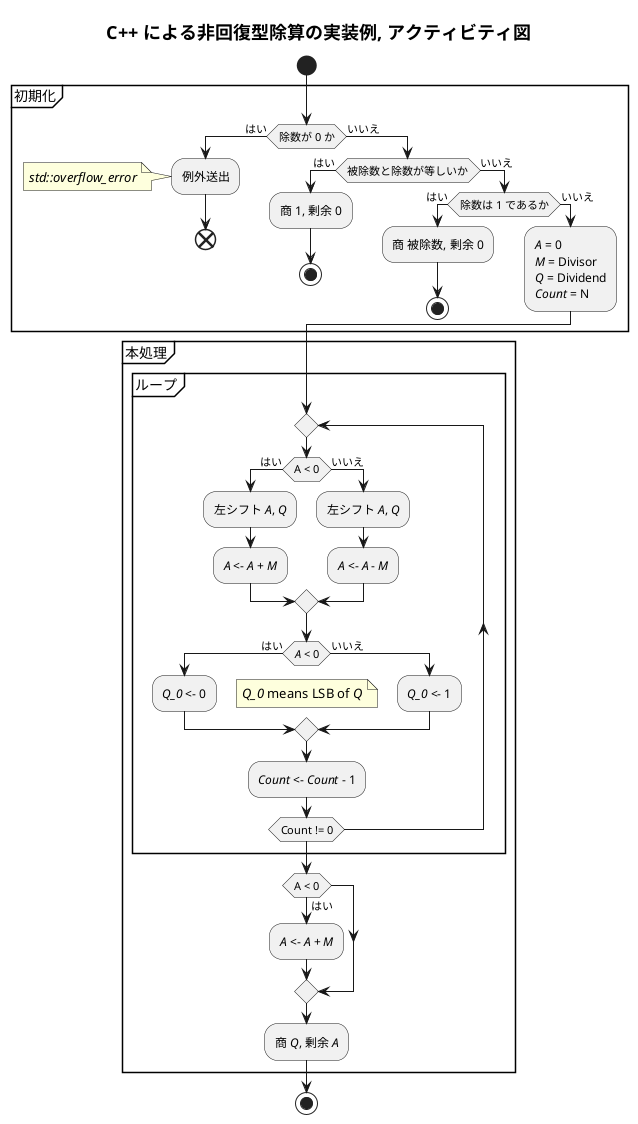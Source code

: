 @startuml{non_restoring_div_algo.png}
title <size:18>C++ による非回復型除算の実装例, アクティビティ図</size>
start

partition "初期化" {
    if (除数が 0 か) then (はい)
        :例外送出;
        note left
            //std::overflow_error//
        end note
        end
    else (いいえ)
        if (被除数と除数が等しいか) then (はい)
            :商 1, 剰余 0;
            stop
        else (いいえ)
            if (除数は 1 であるか) then (はい)
                :商 被除数, 剰余 0;
                stop
            else (いいえ)
                ://A// = 0\n//M// = Divisor\n//Q// = Dividend\n//Count// = N;
            endif
        endif
    endif
}

partition "本処理" {
    partition "ループ" {
        repeat
            if (A < 0) then (はい)
                :左シフト //A//, //Q//;
                ://A// <- //A// + //M//;
            else (いいえ)
                :左シフト //A//, //Q//;
                ://A// <- //A// - //M//;
            endif
            if (//A// < 0) then (はい)
                ://Q_0// <- 0;
                floating note right: //Q_0// means LSB of //Q//
            else (いいえ)
                ://Q_0// <- 1;
            endif
            ://Count// <- //Count// - 1;
        repeat while (Count != 0)
    }
    if (A < 0) then (はい)
        ://A// <- //A// + //M//;
    endif
    :商 //Q//, 剰余 //A//;
}

stop
@enduml
